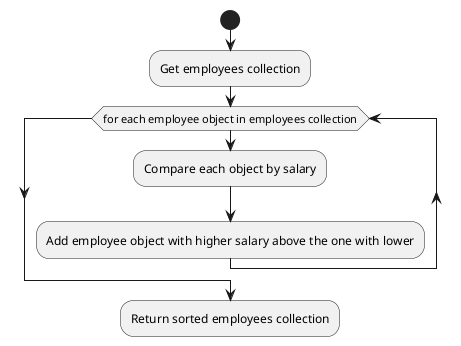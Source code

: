 @startuml
'https://plantuml.com/activity-diagram-beta

start
    :Get employees collection;

    while(for each employee object in employees collection)
        :Compare each object by salary;
        :Add employee object with higher salary above the one with lower;
    endwhile

    :Return sorted employees collection;

@enduml
